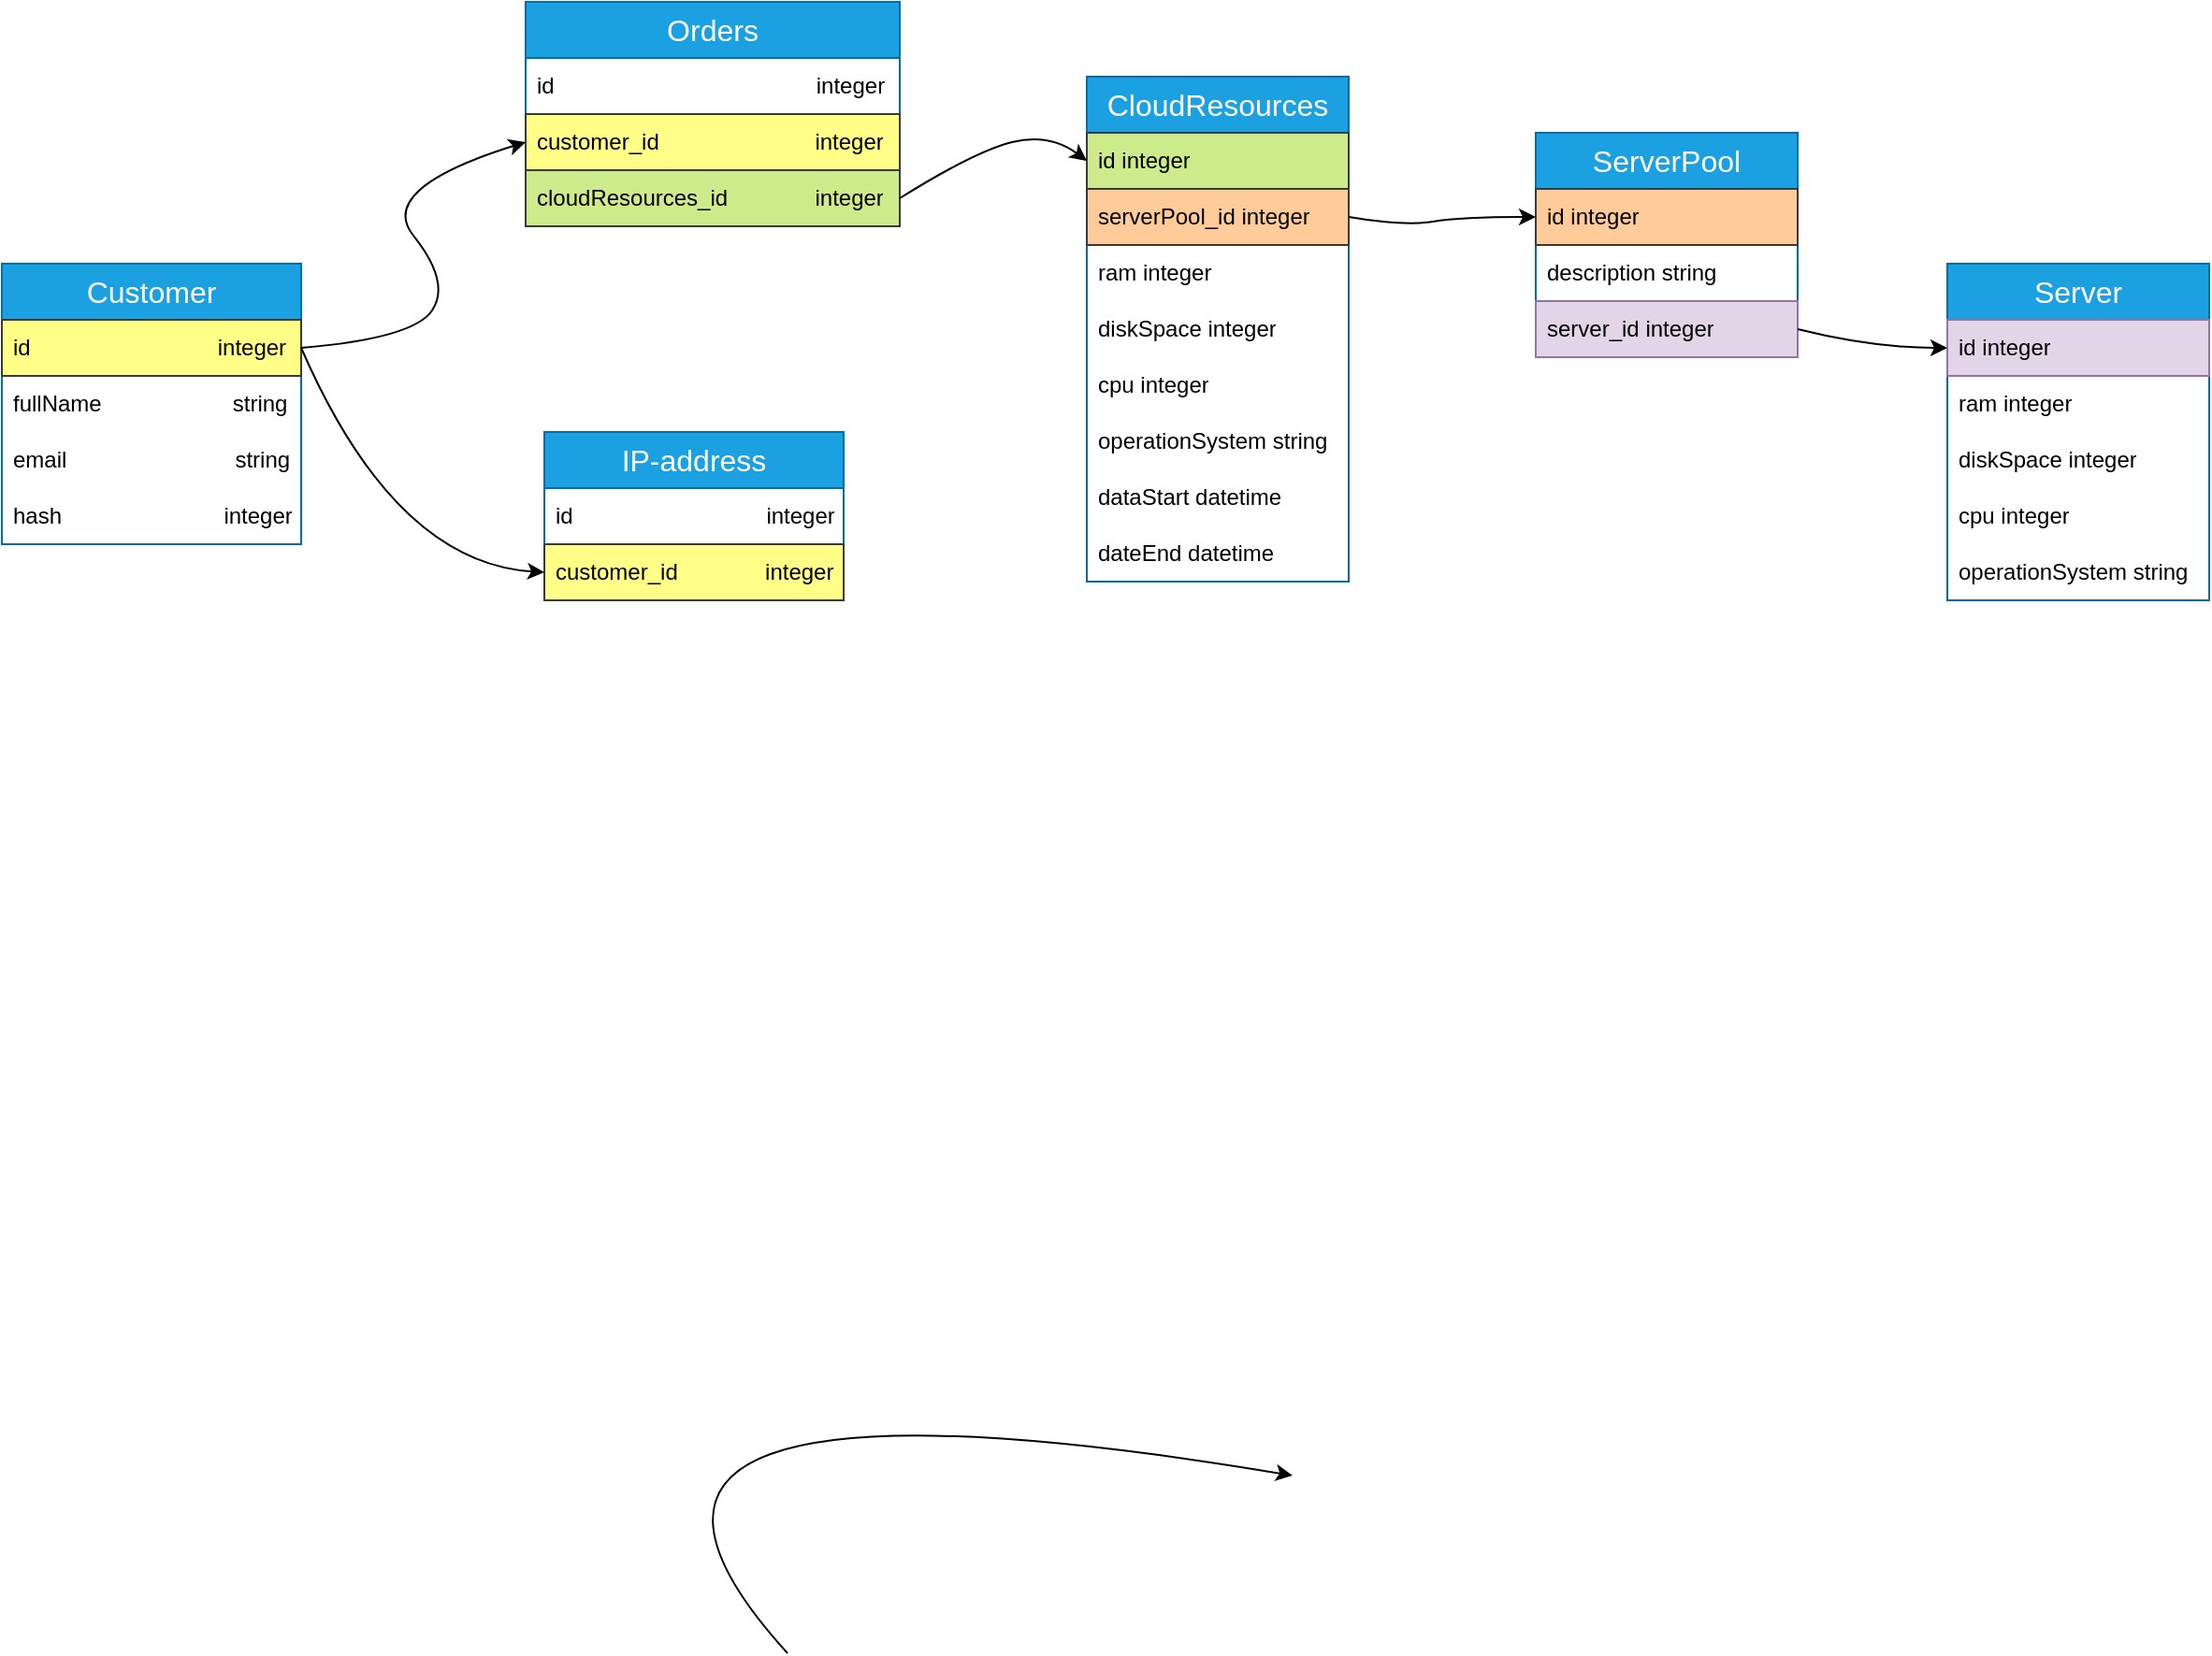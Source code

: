 <mxfile version="21.7.4" type="device">
  <diagram name="Page-1" id="c4acf3e9-155e-7222-9cf6-157b1a14988f">
    <mxGraphModel dx="2074" dy="1118" grid="1" gridSize="10" guides="1" tooltips="1" connect="1" arrows="1" fold="1" page="1" pageScale="1" pageWidth="850" pageHeight="1100" background="none" math="0" shadow="0">
      <root>
        <mxCell id="0" />
        <mxCell id="1" parent="0" />
        <mxCell id="TPAaer4FCVcWMZrfit9p-73" value="" style="curved=1;endArrow=classic;html=1;rounded=0;entryX=0;entryY=0.5;entryDx=0;entryDy=0;exitX=0;exitY=0.5;exitDx=0;exitDy=0;" edge="1" parent="1" target="TPAaer4FCVcWMZrfit9p-38">
          <mxGeometry width="50" height="50" relative="1" as="geometry">
            <mxPoint x="540" y="1023" as="sourcePoint" />
            <mxPoint x="810" y="928" as="targetPoint" />
            <Array as="points">
              <mxPoint x="390" y="858" />
            </Array>
          </mxGeometry>
        </mxCell>
        <mxCell id="TPAaer4FCVcWMZrfit9p-112" value="&lt;font style=&quot;font-size: 16px;&quot;&gt;CloudResources&lt;/font&gt;" style="swimlane;fontStyle=0;childLayout=stackLayout;horizontal=1;startSize=30;horizontalStack=0;resizeParent=1;resizeParentMax=0;resizeLast=0;collapsible=1;marginBottom=0;whiteSpace=wrap;html=1;fillColor=#1ba1e2;fontColor=#ffffff;strokeColor=#006EAF;" vertex="1" parent="1">
          <mxGeometry x="700" y="180" width="140" height="270" as="geometry" />
        </mxCell>
        <mxCell id="TPAaer4FCVcWMZrfit9p-113" value="id integer" style="text;strokeColor=#36393d;fillColor=#cdeb8b;align=left;verticalAlign=middle;spacingLeft=4;spacingRight=4;overflow=hidden;points=[[0,0.5],[1,0.5]];portConstraint=eastwest;rotatable=0;whiteSpace=wrap;html=1;" vertex="1" parent="TPAaer4FCVcWMZrfit9p-112">
          <mxGeometry y="30" width="140" height="30" as="geometry" />
        </mxCell>
        <mxCell id="TPAaer4FCVcWMZrfit9p-114" value="serverPool_id integer" style="text;strokeColor=#36393d;fillColor=#ffcc99;align=left;verticalAlign=middle;spacingLeft=4;spacingRight=4;overflow=hidden;points=[[0,0.5],[1,0.5]];portConstraint=eastwest;rotatable=0;whiteSpace=wrap;html=1;" vertex="1" parent="TPAaer4FCVcWMZrfit9p-112">
          <mxGeometry y="60" width="140" height="30" as="geometry" />
        </mxCell>
        <mxCell id="TPAaer4FCVcWMZrfit9p-115" value="ram integer" style="text;strokeColor=none;fillColor=none;align=left;verticalAlign=middle;spacingLeft=4;spacingRight=4;overflow=hidden;points=[[0,0.5],[1,0.5]];portConstraint=eastwest;rotatable=0;whiteSpace=wrap;html=1;" vertex="1" parent="TPAaer4FCVcWMZrfit9p-112">
          <mxGeometry y="90" width="140" height="30" as="geometry" />
        </mxCell>
        <mxCell id="TPAaer4FCVcWMZrfit9p-137" value="diskSpace integer" style="text;strokeColor=none;fillColor=none;align=left;verticalAlign=middle;spacingLeft=4;spacingRight=4;overflow=hidden;points=[[0,0.5],[1,0.5]];portConstraint=eastwest;rotatable=0;whiteSpace=wrap;html=1;" vertex="1" parent="TPAaer4FCVcWMZrfit9p-112">
          <mxGeometry y="120" width="140" height="30" as="geometry" />
        </mxCell>
        <mxCell id="TPAaer4FCVcWMZrfit9p-138" value="cpu integer" style="text;strokeColor=none;fillColor=none;align=left;verticalAlign=middle;spacingLeft=4;spacingRight=4;overflow=hidden;points=[[0,0.5],[1,0.5]];portConstraint=eastwest;rotatable=0;whiteSpace=wrap;html=1;" vertex="1" parent="TPAaer4FCVcWMZrfit9p-112">
          <mxGeometry y="150" width="140" height="30" as="geometry" />
        </mxCell>
        <mxCell id="TPAaer4FCVcWMZrfit9p-139" value="operationSystem string" style="text;strokeColor=none;fillColor=none;align=left;verticalAlign=middle;spacingLeft=4;spacingRight=4;overflow=hidden;points=[[0,0.5],[1,0.5]];portConstraint=eastwest;rotatable=0;whiteSpace=wrap;html=1;" vertex="1" parent="TPAaer4FCVcWMZrfit9p-112">
          <mxGeometry y="180" width="140" height="30" as="geometry" />
        </mxCell>
        <mxCell id="TPAaer4FCVcWMZrfit9p-140" value="dataStart datetime" style="text;strokeColor=none;fillColor=none;align=left;verticalAlign=middle;spacingLeft=4;spacingRight=4;overflow=hidden;points=[[0,0.5],[1,0.5]];portConstraint=eastwest;rotatable=0;whiteSpace=wrap;html=1;" vertex="1" parent="TPAaer4FCVcWMZrfit9p-112">
          <mxGeometry y="210" width="140" height="30" as="geometry" />
        </mxCell>
        <mxCell id="TPAaer4FCVcWMZrfit9p-141" value="dateEnd datetime" style="text;strokeColor=none;fillColor=none;align=left;verticalAlign=middle;spacingLeft=4;spacingRight=4;overflow=hidden;points=[[0,0.5],[1,0.5]];portConstraint=eastwest;rotatable=0;whiteSpace=wrap;html=1;" vertex="1" parent="TPAaer4FCVcWMZrfit9p-112">
          <mxGeometry y="240" width="140" height="30" as="geometry" />
        </mxCell>
        <mxCell id="TPAaer4FCVcWMZrfit9p-116" value="&lt;font style=&quot;font-size: 16px;&quot;&gt;Customer&lt;/font&gt;" style="swimlane;fontStyle=0;childLayout=stackLayout;horizontal=1;startSize=30;horizontalStack=0;resizeParent=1;resizeParentMax=0;resizeLast=0;collapsible=1;marginBottom=0;whiteSpace=wrap;html=1;fillColor=#1ba1e2;fontColor=#ffffff;strokeColor=#006EAF;" vertex="1" parent="1">
          <mxGeometry x="120" y="280" width="160" height="150" as="geometry" />
        </mxCell>
        <mxCell id="TPAaer4FCVcWMZrfit9p-117" value="id&amp;nbsp; &amp;nbsp; &amp;nbsp; &amp;nbsp; &amp;nbsp; &amp;nbsp; &amp;nbsp; &amp;nbsp; &amp;nbsp; &amp;nbsp; &amp;nbsp; &amp;nbsp; &amp;nbsp; &amp;nbsp; &amp;nbsp; integer" style="text;strokeColor=#36393d;fillColor=#ffff88;align=left;verticalAlign=middle;spacingLeft=4;spacingRight=4;overflow=hidden;points=[[0,0.5],[1,0.5]];portConstraint=eastwest;rotatable=0;whiteSpace=wrap;html=1;" vertex="1" parent="TPAaer4FCVcWMZrfit9p-116">
          <mxGeometry y="30" width="160" height="30" as="geometry" />
        </mxCell>
        <mxCell id="TPAaer4FCVcWMZrfit9p-118" value="fullName&amp;nbsp; &amp;nbsp; &amp;nbsp; &amp;nbsp; &amp;nbsp; &amp;nbsp; &amp;nbsp; &amp;nbsp; &amp;nbsp; &amp;nbsp; &amp;nbsp;string" style="text;strokeColor=none;fillColor=none;align=left;verticalAlign=middle;spacingLeft=4;spacingRight=4;overflow=hidden;points=[[0,0.5],[1,0.5]];portConstraint=eastwest;rotatable=0;whiteSpace=wrap;html=1;" vertex="1" parent="TPAaer4FCVcWMZrfit9p-116">
          <mxGeometry y="60" width="160" height="30" as="geometry" />
        </mxCell>
        <mxCell id="TPAaer4FCVcWMZrfit9p-119" value="email&amp;nbsp; &amp;nbsp; &amp;nbsp; &amp;nbsp; &amp;nbsp; &amp;nbsp; &amp;nbsp; &amp;nbsp; &amp;nbsp; &amp;nbsp; &amp;nbsp; &amp;nbsp; &amp;nbsp; &amp;nbsp;string" style="text;strokeColor=none;fillColor=none;align=left;verticalAlign=middle;spacingLeft=4;spacingRight=4;overflow=hidden;points=[[0,0.5],[1,0.5]];portConstraint=eastwest;rotatable=0;whiteSpace=wrap;html=1;" vertex="1" parent="TPAaer4FCVcWMZrfit9p-116">
          <mxGeometry y="90" width="160" height="30" as="geometry" />
        </mxCell>
        <mxCell id="TPAaer4FCVcWMZrfit9p-136" value="hash&amp;nbsp; &amp;nbsp; &amp;nbsp; &amp;nbsp; &amp;nbsp; &amp;nbsp; &amp;nbsp; &amp;nbsp; &amp;nbsp; &amp;nbsp; &amp;nbsp; &amp;nbsp; &amp;nbsp; integer" style="text;strokeColor=none;fillColor=none;align=left;verticalAlign=middle;spacingLeft=4;spacingRight=4;overflow=hidden;points=[[0,0.5],[1,0.5]];portConstraint=eastwest;rotatable=0;whiteSpace=wrap;html=1;" vertex="1" parent="TPAaer4FCVcWMZrfit9p-116">
          <mxGeometry y="120" width="160" height="30" as="geometry" />
        </mxCell>
        <mxCell id="TPAaer4FCVcWMZrfit9p-120" value="&lt;font style=&quot;font-size: 16px;&quot;&gt;IP-address&lt;/font&gt;" style="swimlane;fontStyle=0;childLayout=stackLayout;horizontal=1;startSize=30;horizontalStack=0;resizeParent=1;resizeParentMax=0;resizeLast=0;collapsible=1;marginBottom=0;whiteSpace=wrap;html=1;fillColor=#1ba1e2;fontColor=#ffffff;strokeColor=#006EAF;" vertex="1" parent="1">
          <mxGeometry x="410" y="370" width="160" height="90" as="geometry" />
        </mxCell>
        <mxCell id="TPAaer4FCVcWMZrfit9p-121" value="id&amp;nbsp; &amp;nbsp; &amp;nbsp; &amp;nbsp; &amp;nbsp; &amp;nbsp; &amp;nbsp; &amp;nbsp; &amp;nbsp; &amp;nbsp; &amp;nbsp; &amp;nbsp; &amp;nbsp; &amp;nbsp; &amp;nbsp; &amp;nbsp;integer" style="text;strokeColor=none;fillColor=none;align=left;verticalAlign=middle;spacingLeft=4;spacingRight=4;overflow=hidden;points=[[0,0.5],[1,0.5]];portConstraint=eastwest;rotatable=0;whiteSpace=wrap;html=1;" vertex="1" parent="TPAaer4FCVcWMZrfit9p-120">
          <mxGeometry y="30" width="160" height="30" as="geometry" />
        </mxCell>
        <mxCell id="TPAaer4FCVcWMZrfit9p-122" value="customer_id&amp;nbsp; &amp;nbsp; &amp;nbsp; &amp;nbsp; &amp;nbsp; &amp;nbsp; &amp;nbsp; integer" style="text;strokeColor=#36393d;fillColor=#ffff88;align=left;verticalAlign=middle;spacingLeft=4;spacingRight=4;overflow=hidden;points=[[0,0.5],[1,0.5]];portConstraint=eastwest;rotatable=0;whiteSpace=wrap;html=1;" vertex="1" parent="TPAaer4FCVcWMZrfit9p-120">
          <mxGeometry y="60" width="160" height="30" as="geometry" />
        </mxCell>
        <mxCell id="TPAaer4FCVcWMZrfit9p-124" value="&lt;font style=&quot;font-size: 16px;&quot;&gt;Orders&lt;/font&gt;" style="swimlane;fontStyle=0;childLayout=stackLayout;horizontal=1;startSize=30;horizontalStack=0;resizeParent=1;resizeParentMax=0;resizeLast=0;collapsible=1;marginBottom=0;whiteSpace=wrap;html=1;fillColor=#1ba1e2;fontColor=#ffffff;strokeColor=#006EAF;" vertex="1" parent="1">
          <mxGeometry x="400" y="140" width="200" height="120" as="geometry" />
        </mxCell>
        <mxCell id="TPAaer4FCVcWMZrfit9p-125" value="id&amp;nbsp; &amp;nbsp; &amp;nbsp; &amp;nbsp; &amp;nbsp; &amp;nbsp; &amp;nbsp; &amp;nbsp; &amp;nbsp; &amp;nbsp; &amp;nbsp; &amp;nbsp; &amp;nbsp; &amp;nbsp; &amp;nbsp; &amp;nbsp; &amp;nbsp; &amp;nbsp; &amp;nbsp; &amp;nbsp; &amp;nbsp; integer" style="text;strokeColor=none;fillColor=none;align=left;verticalAlign=middle;spacingLeft=4;spacingRight=4;overflow=hidden;points=[[0,0.5],[1,0.5]];portConstraint=eastwest;rotatable=0;whiteSpace=wrap;html=1;" vertex="1" parent="TPAaer4FCVcWMZrfit9p-124">
          <mxGeometry y="30" width="200" height="30" as="geometry" />
        </mxCell>
        <mxCell id="TPAaer4FCVcWMZrfit9p-126" value="customer_id&amp;nbsp; &amp;nbsp; &amp;nbsp; &amp;nbsp; &amp;nbsp; &amp;nbsp; &amp;nbsp; &amp;nbsp; &amp;nbsp; &amp;nbsp; &amp;nbsp; &amp;nbsp; &amp;nbsp;integer" style="text;strokeColor=#36393d;fillColor=#ffff88;align=left;verticalAlign=middle;spacingLeft=4;spacingRight=4;overflow=hidden;points=[[0,0.5],[1,0.5]];portConstraint=eastwest;rotatable=0;whiteSpace=wrap;html=1;" vertex="1" parent="TPAaer4FCVcWMZrfit9p-124">
          <mxGeometry y="60" width="200" height="30" as="geometry" />
        </mxCell>
        <mxCell id="TPAaer4FCVcWMZrfit9p-127" value="cloudResources_id&amp;nbsp; &amp;nbsp; &amp;nbsp; &amp;nbsp; &amp;nbsp; &amp;nbsp; &amp;nbsp; integer" style="text;strokeColor=#36393d;fillColor=#cdeb8b;align=left;verticalAlign=middle;spacingLeft=4;spacingRight=4;overflow=hidden;points=[[0,0.5],[1,0.5]];portConstraint=eastwest;rotatable=0;whiteSpace=wrap;html=1;" vertex="1" parent="TPAaer4FCVcWMZrfit9p-124">
          <mxGeometry y="90" width="200" height="30" as="geometry" />
        </mxCell>
        <mxCell id="TPAaer4FCVcWMZrfit9p-128" value="&lt;font style=&quot;font-size: 16px;&quot;&gt;Server&lt;/font&gt;" style="swimlane;fontStyle=0;childLayout=stackLayout;horizontal=1;startSize=30;horizontalStack=0;resizeParent=1;resizeParentMax=0;resizeLast=0;collapsible=1;marginBottom=0;whiteSpace=wrap;html=1;fillColor=#1ba1e2;fontColor=#ffffff;strokeColor=#006EAF;" vertex="1" parent="1">
          <mxGeometry x="1160" y="280" width="140" height="180" as="geometry" />
        </mxCell>
        <mxCell id="TPAaer4FCVcWMZrfit9p-129" value="id integer" style="text;strokeColor=#9673a6;fillColor=#e1d5e7;align=left;verticalAlign=middle;spacingLeft=4;spacingRight=4;overflow=hidden;points=[[0,0.5],[1,0.5]];portConstraint=eastwest;rotatable=0;whiteSpace=wrap;html=1;" vertex="1" parent="TPAaer4FCVcWMZrfit9p-128">
          <mxGeometry y="30" width="140" height="30" as="geometry" />
        </mxCell>
        <mxCell id="TPAaer4FCVcWMZrfit9p-130" value="ram integer" style="text;strokeColor=none;fillColor=none;align=left;verticalAlign=middle;spacingLeft=4;spacingRight=4;overflow=hidden;points=[[0,0.5],[1,0.5]];portConstraint=eastwest;rotatable=0;whiteSpace=wrap;html=1;" vertex="1" parent="TPAaer4FCVcWMZrfit9p-128">
          <mxGeometry y="60" width="140" height="30" as="geometry" />
        </mxCell>
        <mxCell id="TPAaer4FCVcWMZrfit9p-131" value="diskSpace integer" style="text;strokeColor=none;fillColor=none;align=left;verticalAlign=middle;spacingLeft=4;spacingRight=4;overflow=hidden;points=[[0,0.5],[1,0.5]];portConstraint=eastwest;rotatable=0;whiteSpace=wrap;html=1;" vertex="1" parent="TPAaer4FCVcWMZrfit9p-128">
          <mxGeometry y="90" width="140" height="30" as="geometry" />
        </mxCell>
        <mxCell id="TPAaer4FCVcWMZrfit9p-143" value="cpu integer" style="text;strokeColor=none;fillColor=none;align=left;verticalAlign=middle;spacingLeft=4;spacingRight=4;overflow=hidden;points=[[0,0.5],[1,0.5]];portConstraint=eastwest;rotatable=0;whiteSpace=wrap;html=1;" vertex="1" parent="TPAaer4FCVcWMZrfit9p-128">
          <mxGeometry y="120" width="140" height="30" as="geometry" />
        </mxCell>
        <mxCell id="TPAaer4FCVcWMZrfit9p-144" value="operationSystem string" style="text;strokeColor=none;fillColor=none;align=left;verticalAlign=middle;spacingLeft=4;spacingRight=4;overflow=hidden;points=[[0,0.5],[1,0.5]];portConstraint=eastwest;rotatable=0;whiteSpace=wrap;html=1;" vertex="1" parent="TPAaer4FCVcWMZrfit9p-128">
          <mxGeometry y="150" width="140" height="30" as="geometry" />
        </mxCell>
        <mxCell id="TPAaer4FCVcWMZrfit9p-132" value="&lt;font style=&quot;font-size: 16px;&quot;&gt;ServerPool&lt;/font&gt;" style="swimlane;fontStyle=0;childLayout=stackLayout;horizontal=1;startSize=30;horizontalStack=0;resizeParent=1;resizeParentMax=0;resizeLast=0;collapsible=1;marginBottom=0;whiteSpace=wrap;html=1;fillColor=#1ba1e2;fontColor=#ffffff;strokeColor=#006EAF;" vertex="1" parent="1">
          <mxGeometry x="940" y="210" width="140" height="120" as="geometry" />
        </mxCell>
        <mxCell id="TPAaer4FCVcWMZrfit9p-133" value="id integer" style="text;strokeColor=#36393d;fillColor=#ffcc99;align=left;verticalAlign=middle;spacingLeft=4;spacingRight=4;overflow=hidden;points=[[0,0.5],[1,0.5]];portConstraint=eastwest;rotatable=0;whiteSpace=wrap;html=1;" vertex="1" parent="TPAaer4FCVcWMZrfit9p-132">
          <mxGeometry y="30" width="140" height="30" as="geometry" />
        </mxCell>
        <mxCell id="TPAaer4FCVcWMZrfit9p-134" value="description string" style="text;strokeColor=none;fillColor=none;align=left;verticalAlign=middle;spacingLeft=4;spacingRight=4;overflow=hidden;points=[[0,0.5],[1,0.5]];portConstraint=eastwest;rotatable=0;whiteSpace=wrap;html=1;" vertex="1" parent="TPAaer4FCVcWMZrfit9p-132">
          <mxGeometry y="60" width="140" height="30" as="geometry" />
        </mxCell>
        <mxCell id="TPAaer4FCVcWMZrfit9p-135" value="server_id integer" style="text;strokeColor=#9673a6;fillColor=#e1d5e7;align=left;verticalAlign=middle;spacingLeft=4;spacingRight=4;overflow=hidden;points=[[0,0.5],[1,0.5]];portConstraint=eastwest;rotatable=0;whiteSpace=wrap;html=1;" vertex="1" parent="TPAaer4FCVcWMZrfit9p-132">
          <mxGeometry y="90" width="140" height="30" as="geometry" />
        </mxCell>
        <mxCell id="TPAaer4FCVcWMZrfit9p-145" value="" style="curved=1;endArrow=classic;html=1;rounded=0;exitX=1;exitY=0.5;exitDx=0;exitDy=0;entryX=0;entryY=0.5;entryDx=0;entryDy=0;" edge="1" parent="1" source="TPAaer4FCVcWMZrfit9p-127" target="TPAaer4FCVcWMZrfit9p-113">
          <mxGeometry width="50" height="50" relative="1" as="geometry">
            <mxPoint x="790" y="365" as="sourcePoint" />
            <mxPoint x="840" y="315" as="targetPoint" />
            <Array as="points">
              <mxPoint x="640" y="220" />
              <mxPoint x="680" y="210" />
            </Array>
          </mxGeometry>
        </mxCell>
        <mxCell id="TPAaer4FCVcWMZrfit9p-146" value="" style="curved=1;endArrow=classic;html=1;rounded=0;exitX=1;exitY=0.5;exitDx=0;exitDy=0;entryX=0;entryY=0.5;entryDx=0;entryDy=0;" edge="1" parent="1" source="TPAaer4FCVcWMZrfit9p-117" target="TPAaer4FCVcWMZrfit9p-126">
          <mxGeometry width="50" height="50" relative="1" as="geometry">
            <mxPoint x="290" y="320" as="sourcePoint" />
            <mxPoint x="340" y="270" as="targetPoint" />
            <Array as="points">
              <mxPoint x="340" y="320" />
              <mxPoint x="360" y="290" />
              <mxPoint x="320" y="240" />
            </Array>
          </mxGeometry>
        </mxCell>
        <mxCell id="TPAaer4FCVcWMZrfit9p-147" value="" style="curved=1;endArrow=classic;html=1;rounded=0;exitX=1;exitY=0.5;exitDx=0;exitDy=0;entryX=0;entryY=0.5;entryDx=0;entryDy=0;" edge="1" parent="1" source="TPAaer4FCVcWMZrfit9p-117" target="TPAaer4FCVcWMZrfit9p-122">
          <mxGeometry width="50" height="50" relative="1" as="geometry">
            <mxPoint x="330" y="270" as="sourcePoint" />
            <mxPoint x="380" y="220" as="targetPoint" />
            <Array as="points">
              <mxPoint x="330" y="440" />
            </Array>
          </mxGeometry>
        </mxCell>
        <mxCell id="TPAaer4FCVcWMZrfit9p-148" value="" style="curved=1;endArrow=classic;html=1;rounded=0;exitX=1;exitY=0.5;exitDx=0;exitDy=0;entryX=0;entryY=0.5;entryDx=0;entryDy=0;" edge="1" parent="1" source="TPAaer4FCVcWMZrfit9p-114" target="TPAaer4FCVcWMZrfit9p-133">
          <mxGeometry width="50" height="50" relative="1" as="geometry">
            <mxPoint x="1010" y="540" as="sourcePoint" />
            <mxPoint x="1060" y="490" as="targetPoint" />
            <Array as="points">
              <mxPoint x="870" y="260" />
              <mxPoint x="900" y="255" />
            </Array>
          </mxGeometry>
        </mxCell>
        <mxCell id="TPAaer4FCVcWMZrfit9p-149" value="" style="curved=1;endArrow=classic;html=1;rounded=0;exitX=1;exitY=0.5;exitDx=0;exitDy=0;entryX=0;entryY=0.5;entryDx=0;entryDy=0;" edge="1" parent="1" source="TPAaer4FCVcWMZrfit9p-135" target="TPAaer4FCVcWMZrfit9p-129">
          <mxGeometry width="50" height="50" relative="1" as="geometry">
            <mxPoint x="1330" y="310" as="sourcePoint" />
            <mxPoint x="1380" y="260" as="targetPoint" />
            <Array as="points">
              <mxPoint x="1120" y="325" />
            </Array>
          </mxGeometry>
        </mxCell>
      </root>
    </mxGraphModel>
  </diagram>
</mxfile>
